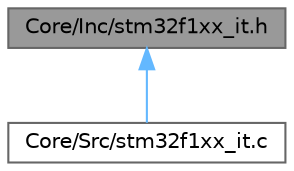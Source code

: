 digraph "Core/Inc/stm32f1xx_it.h"
{
 // LATEX_PDF_SIZE
  bgcolor="transparent";
  edge [fontname=Helvetica,fontsize=10,labelfontname=Helvetica,labelfontsize=10];
  node [fontname=Helvetica,fontsize=10,shape=box,height=0.2,width=0.4];
  Node1 [id="Node000001",label="Core/Inc/stm32f1xx_it.h",height=0.2,width=0.4,color="gray40", fillcolor="grey60", style="filled", fontcolor="black",tooltip="This file contains the headers of the interrupt handlers."];
  Node1 -> Node2 [id="edge1_Node000001_Node000002",dir="back",color="steelblue1",style="solid",tooltip=" "];
  Node2 [id="Node000002",label="Core/Src/stm32f1xx_it.c",height=0.2,width=0.4,color="grey40", fillcolor="white", style="filled",URL="$stm32f1xx__it_8c.html",tooltip="Interrupt Service Routines."];
}
